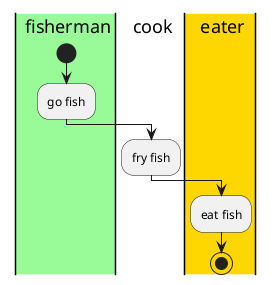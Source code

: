 @startuml
|#palegreen|f| fisherman
|c| cook
|#gold|e| eater
|f|
start
:go fish;
|c|
:fry fish;
|e|
:eat fish;
stop
@enduml

